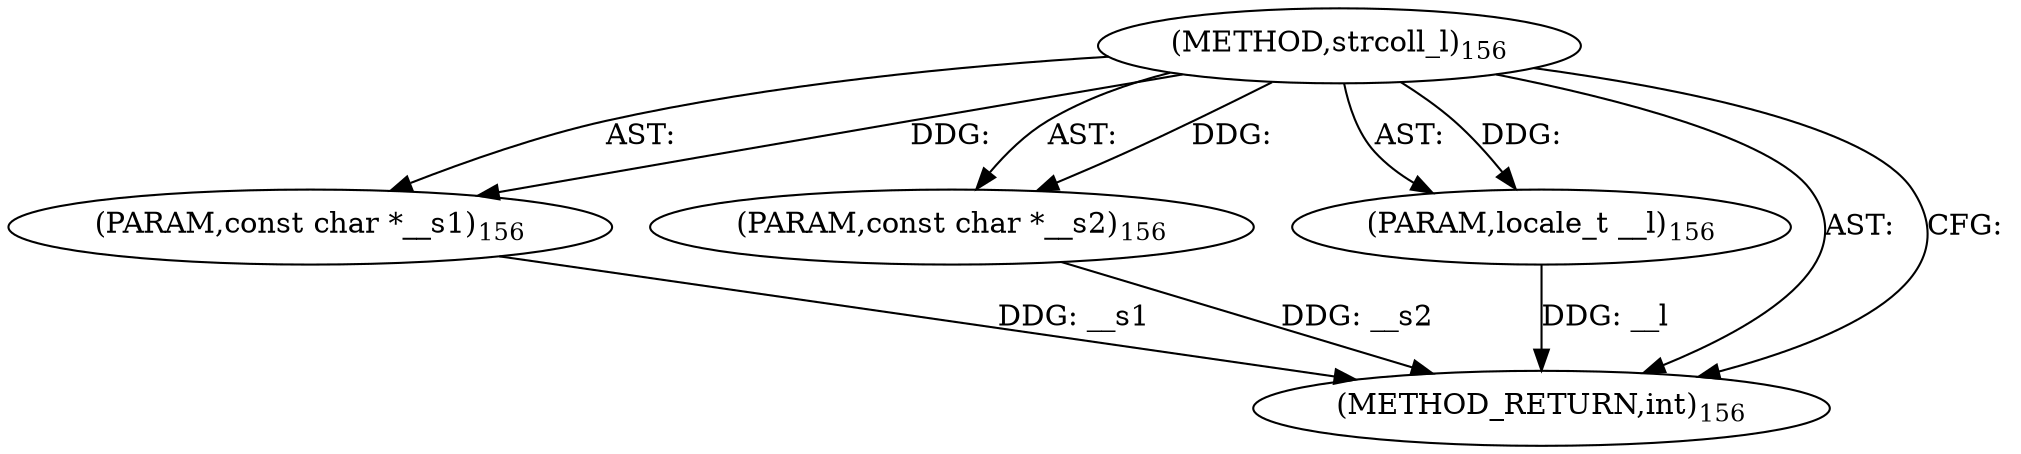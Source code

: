 digraph "strcoll_l" {  
"98832" [label = <(METHOD,strcoll_l)<SUB>156</SUB>> ]
"98833" [label = <(PARAM,const char *__s1)<SUB>156</SUB>> ]
"98834" [label = <(PARAM,const char *__s2)<SUB>156</SUB>> ]
"98835" [label = <(PARAM,locale_t __l)<SUB>156</SUB>> ]
"98836" [label = <(METHOD_RETURN,int)<SUB>156</SUB>> ]
  "98832" -> "98833"  [ label = "AST: "] 
  "98832" -> "98834"  [ label = "AST: "] 
  "98832" -> "98835"  [ label = "AST: "] 
  "98832" -> "98836"  [ label = "AST: "] 
  "98832" -> "98836"  [ label = "CFG: "] 
  "98833" -> "98836"  [ label = "DDG: __s1"] 
  "98834" -> "98836"  [ label = "DDG: __s2"] 
  "98835" -> "98836"  [ label = "DDG: __l"] 
  "98832" -> "98833"  [ label = "DDG: "] 
  "98832" -> "98834"  [ label = "DDG: "] 
  "98832" -> "98835"  [ label = "DDG: "] 
}
